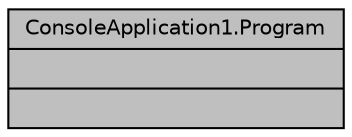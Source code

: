 digraph "ConsoleApplication1.Program"
{
 // LATEX_PDF_SIZE
  edge [fontname="Helvetica",fontsize="10",labelfontname="Helvetica",labelfontsize="10"];
  node [fontname="Helvetica",fontsize="10",shape=record];
  Node1 [label="{ConsoleApplication1.Program\n||}",height=0.2,width=0.4,color="black", fillcolor="grey75", style="filled", fontcolor="black",tooltip=" "];
}
